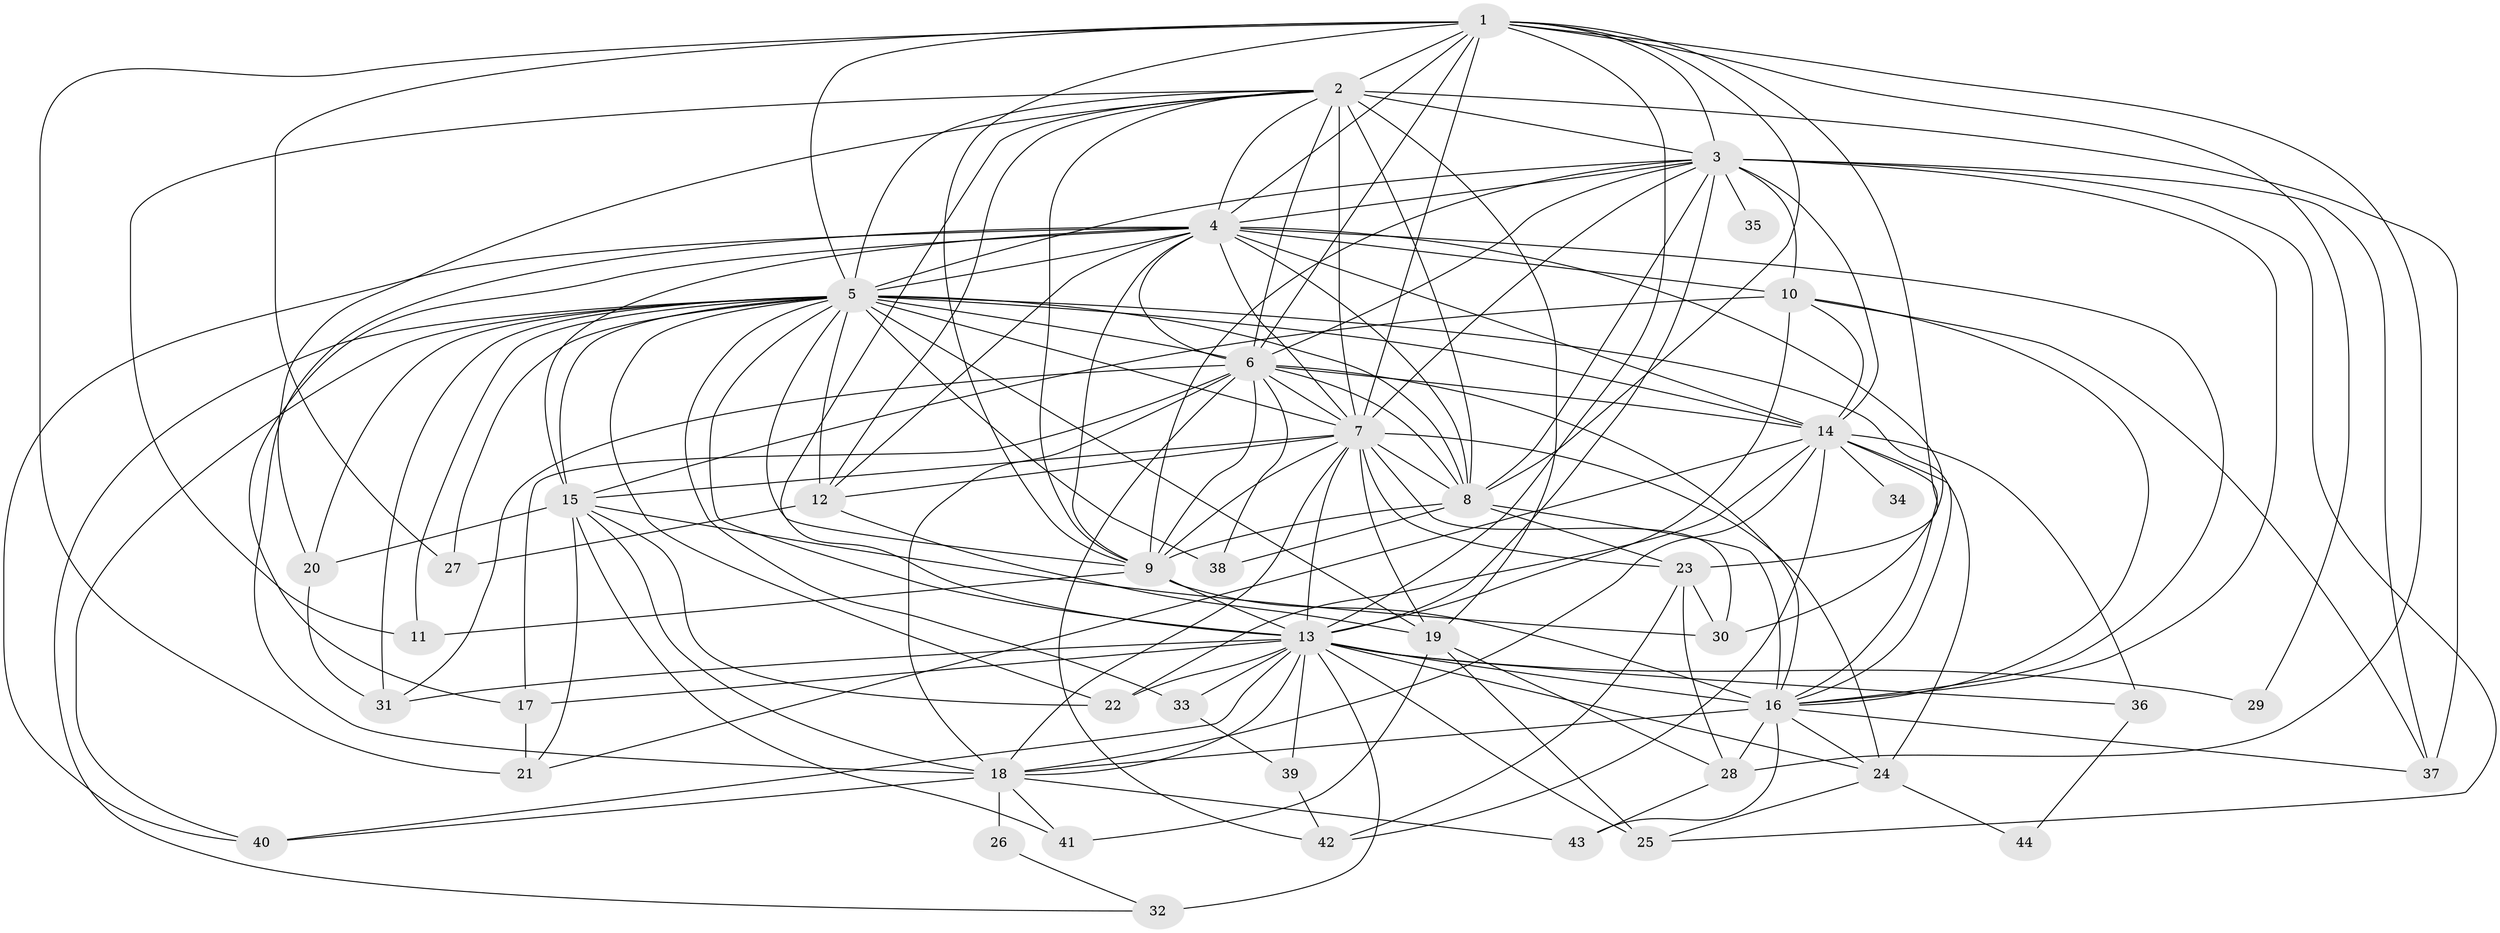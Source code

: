// original degree distribution, {20: 0.0070921985815602835, 21: 0.014184397163120567, 22: 0.0070921985815602835, 29: 0.0070921985815602835, 19: 0.0070921985815602835, 28: 0.0070921985815602835, 26: 0.02127659574468085, 4: 0.12056737588652482, 3: 0.16312056737588654, 5: 0.0425531914893617, 8: 0.0070921985815602835, 6: 0.028368794326241134, 9: 0.0070921985815602835, 2: 0.5531914893617021, 12: 0.0070921985815602835}
// Generated by graph-tools (version 1.1) at 2025/50/03/04/25 22:50:01]
// undirected, 44 vertices, 158 edges
graph export_dot {
  node [color=gray90,style=filled];
  1;
  2;
  3;
  4;
  5;
  6;
  7;
  8;
  9;
  10;
  11;
  12;
  13;
  14;
  15;
  16;
  17;
  18;
  19;
  20;
  21;
  22;
  23;
  24;
  25;
  26;
  27;
  28;
  29;
  30;
  31;
  32;
  33;
  34;
  35;
  36;
  37;
  38;
  39;
  40;
  41;
  42;
  43;
  44;
  1 -- 2 [weight=2.0];
  1 -- 3 [weight=1.0];
  1 -- 4 [weight=2.0];
  1 -- 5 [weight=2.0];
  1 -- 6 [weight=1.0];
  1 -- 7 [weight=2.0];
  1 -- 8 [weight=2.0];
  1 -- 9 [weight=1.0];
  1 -- 13 [weight=2.0];
  1 -- 21 [weight=2.0];
  1 -- 23 [weight=1.0];
  1 -- 27 [weight=1.0];
  1 -- 28 [weight=1.0];
  1 -- 29 [weight=1.0];
  2 -- 3 [weight=2.0];
  2 -- 4 [weight=2.0];
  2 -- 5 [weight=2.0];
  2 -- 6 [weight=2.0];
  2 -- 7 [weight=2.0];
  2 -- 8 [weight=2.0];
  2 -- 9 [weight=1.0];
  2 -- 11 [weight=1.0];
  2 -- 12 [weight=1.0];
  2 -- 13 [weight=1.0];
  2 -- 19 [weight=1.0];
  2 -- 20 [weight=1.0];
  2 -- 37 [weight=3.0];
  3 -- 4 [weight=1.0];
  3 -- 5 [weight=2.0];
  3 -- 6 [weight=1.0];
  3 -- 7 [weight=1.0];
  3 -- 8 [weight=1.0];
  3 -- 9 [weight=1.0];
  3 -- 10 [weight=2.0];
  3 -- 13 [weight=1.0];
  3 -- 14 [weight=2.0];
  3 -- 16 [weight=2.0];
  3 -- 25 [weight=2.0];
  3 -- 35 [weight=1.0];
  3 -- 37 [weight=1.0];
  4 -- 5 [weight=2.0];
  4 -- 6 [weight=1.0];
  4 -- 7 [weight=1.0];
  4 -- 8 [weight=1.0];
  4 -- 9 [weight=1.0];
  4 -- 10 [weight=8.0];
  4 -- 12 [weight=1.0];
  4 -- 14 [weight=1.0];
  4 -- 15 [weight=1.0];
  4 -- 16 [weight=1.0];
  4 -- 17 [weight=2.0];
  4 -- 18 [weight=1.0];
  4 -- 30 [weight=2.0];
  4 -- 40 [weight=1.0];
  5 -- 6 [weight=2.0];
  5 -- 7 [weight=3.0];
  5 -- 8 [weight=2.0];
  5 -- 9 [weight=2.0];
  5 -- 11 [weight=1.0];
  5 -- 12 [weight=1.0];
  5 -- 13 [weight=1.0];
  5 -- 14 [weight=3.0];
  5 -- 15 [weight=1.0];
  5 -- 16 [weight=2.0];
  5 -- 19 [weight=1.0];
  5 -- 20 [weight=1.0];
  5 -- 22 [weight=1.0];
  5 -- 27 [weight=2.0];
  5 -- 31 [weight=1.0];
  5 -- 32 [weight=1.0];
  5 -- 33 [weight=1.0];
  5 -- 38 [weight=1.0];
  5 -- 40 [weight=1.0];
  6 -- 7 [weight=1.0];
  6 -- 8 [weight=1.0];
  6 -- 9 [weight=1.0];
  6 -- 14 [weight=12.0];
  6 -- 16 [weight=1.0];
  6 -- 17 [weight=1.0];
  6 -- 18 [weight=1.0];
  6 -- 31 [weight=1.0];
  6 -- 38 [weight=1.0];
  6 -- 42 [weight=1.0];
  7 -- 8 [weight=1.0];
  7 -- 9 [weight=2.0];
  7 -- 12 [weight=1.0];
  7 -- 13 [weight=2.0];
  7 -- 15 [weight=1.0];
  7 -- 18 [weight=1.0];
  7 -- 19 [weight=1.0];
  7 -- 23 [weight=2.0];
  7 -- 24 [weight=4.0];
  7 -- 30 [weight=1.0];
  8 -- 9 [weight=1.0];
  8 -- 16 [weight=14.0];
  8 -- 23 [weight=1.0];
  8 -- 38 [weight=1.0];
  9 -- 11 [weight=1.0];
  9 -- 13 [weight=13.0];
  9 -- 16 [weight=2.0];
  10 -- 13 [weight=2.0];
  10 -- 14 [weight=2.0];
  10 -- 15 [weight=2.0];
  10 -- 16 [weight=1.0];
  10 -- 37 [weight=1.0];
  12 -- 19 [weight=1.0];
  12 -- 27 [weight=1.0];
  13 -- 16 [weight=3.0];
  13 -- 17 [weight=2.0];
  13 -- 18 [weight=1.0];
  13 -- 22 [weight=2.0];
  13 -- 24 [weight=2.0];
  13 -- 25 [weight=2.0];
  13 -- 29 [weight=1.0];
  13 -- 31 [weight=1.0];
  13 -- 32 [weight=2.0];
  13 -- 33 [weight=2.0];
  13 -- 36 [weight=1.0];
  13 -- 39 [weight=1.0];
  13 -- 40 [weight=1.0];
  14 -- 16 [weight=1.0];
  14 -- 18 [weight=2.0];
  14 -- 21 [weight=1.0];
  14 -- 22 [weight=2.0];
  14 -- 24 [weight=1.0];
  14 -- 34 [weight=2.0];
  14 -- 36 [weight=2.0];
  14 -- 42 [weight=2.0];
  15 -- 18 [weight=1.0];
  15 -- 20 [weight=1.0];
  15 -- 21 [weight=1.0];
  15 -- 22 [weight=1.0];
  15 -- 30 [weight=1.0];
  15 -- 41 [weight=1.0];
  16 -- 18 [weight=1.0];
  16 -- 24 [weight=1.0];
  16 -- 28 [weight=1.0];
  16 -- 37 [weight=1.0];
  16 -- 43 [weight=1.0];
  17 -- 21 [weight=1.0];
  18 -- 26 [weight=2.0];
  18 -- 40 [weight=1.0];
  18 -- 41 [weight=1.0];
  18 -- 43 [weight=1.0];
  19 -- 25 [weight=2.0];
  19 -- 28 [weight=1.0];
  19 -- 41 [weight=1.0];
  20 -- 31 [weight=1.0];
  23 -- 28 [weight=1.0];
  23 -- 30 [weight=1.0];
  23 -- 42 [weight=1.0];
  24 -- 25 [weight=1.0];
  24 -- 44 [weight=1.0];
  26 -- 32 [weight=1.0];
  28 -- 43 [weight=1.0];
  33 -- 39 [weight=1.0];
  36 -- 44 [weight=1.0];
  39 -- 42 [weight=1.0];
}
